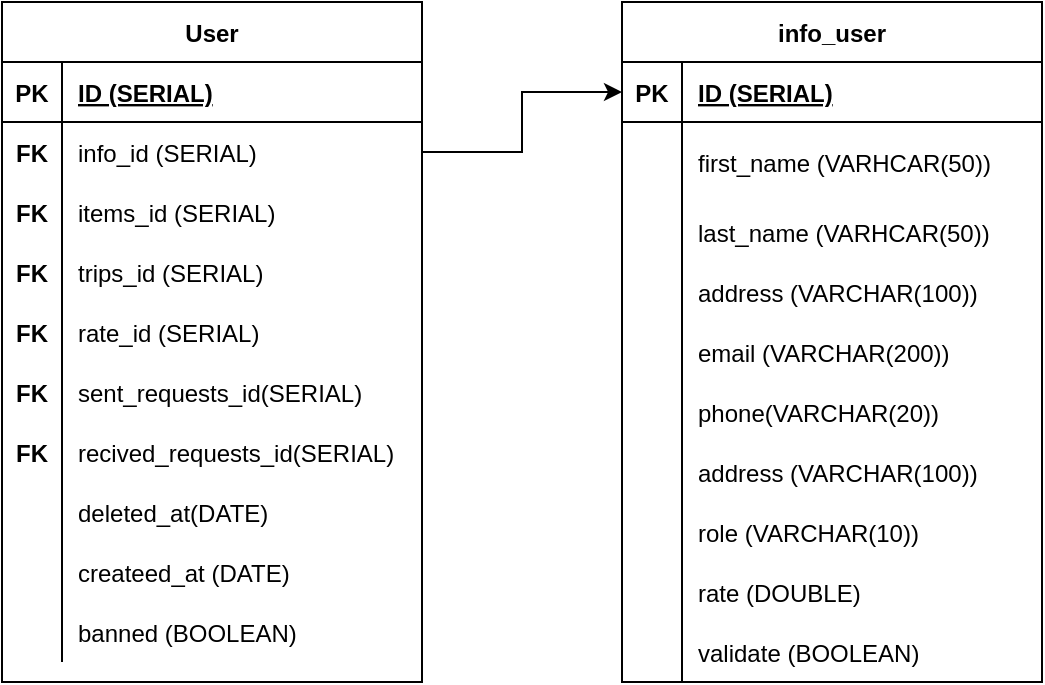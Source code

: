 <mxfile version="14.5.1" type="device"><diagram id="dooihBv6076OInGhKnZR" name="Page-1"><mxGraphModel dx="1422" dy="811" grid="1" gridSize="10" guides="1" tooltips="1" connect="1" arrows="1" fold="1" page="1" pageScale="1" pageWidth="850" pageHeight="1100" math="0" shadow="0"><root><mxCell id="0"/><mxCell id="1" parent="0"/><mxCell id="xve9s4RwpOlImyDSFcnA-1" value="User" style="shape=table;startSize=30;container=1;collapsible=1;childLayout=tableLayout;fixedRows=1;rowLines=0;fontStyle=1;align=center;resizeLast=1;" vertex="1" parent="1"><mxGeometry x="100" y="90" width="210" height="340" as="geometry"/></mxCell><mxCell id="xve9s4RwpOlImyDSFcnA-2" value="" style="shape=partialRectangle;collapsible=0;dropTarget=0;pointerEvents=0;fillColor=none;top=0;left=0;bottom=1;right=0;points=[[0,0.5],[1,0.5]];portConstraint=eastwest;" vertex="1" parent="xve9s4RwpOlImyDSFcnA-1"><mxGeometry y="30" width="210" height="30" as="geometry"/></mxCell><mxCell id="xve9s4RwpOlImyDSFcnA-3" value="PK" style="shape=partialRectangle;connectable=0;fillColor=none;top=0;left=0;bottom=0;right=0;fontStyle=1;overflow=hidden;" vertex="1" parent="xve9s4RwpOlImyDSFcnA-2"><mxGeometry width="30" height="30" as="geometry"/></mxCell><mxCell id="xve9s4RwpOlImyDSFcnA-4" value="ID (SERIAL)" style="shape=partialRectangle;connectable=0;fillColor=none;top=0;left=0;bottom=0;right=0;align=left;spacingLeft=6;fontStyle=5;overflow=hidden;" vertex="1" parent="xve9s4RwpOlImyDSFcnA-2"><mxGeometry x="30" width="180" height="30" as="geometry"/></mxCell><mxCell id="xve9s4RwpOlImyDSFcnA-5" value="" style="shape=partialRectangle;collapsible=0;dropTarget=0;pointerEvents=0;fillColor=none;top=0;left=0;bottom=0;right=0;points=[[0,0.5],[1,0.5]];portConstraint=eastwest;" vertex="1" parent="xve9s4RwpOlImyDSFcnA-1"><mxGeometry y="60" width="210" height="30" as="geometry"/></mxCell><mxCell id="xve9s4RwpOlImyDSFcnA-6" value="FK" style="shape=partialRectangle;connectable=0;fillColor=none;top=0;left=0;bottom=0;right=0;editable=1;overflow=hidden;fontStyle=1" vertex="1" parent="xve9s4RwpOlImyDSFcnA-5"><mxGeometry width="30" height="30" as="geometry"/></mxCell><mxCell id="xve9s4RwpOlImyDSFcnA-7" value="info_id (SERIAL)" style="shape=partialRectangle;connectable=0;fillColor=none;top=0;left=0;bottom=0;right=0;align=left;spacingLeft=6;overflow=hidden;" vertex="1" parent="xve9s4RwpOlImyDSFcnA-5"><mxGeometry x="30" width="180" height="30" as="geometry"/></mxCell><mxCell id="xve9s4RwpOlImyDSFcnA-106" value="" style="shape=partialRectangle;collapsible=0;dropTarget=0;pointerEvents=0;fillColor=none;top=0;left=0;bottom=0;right=0;points=[[0,0.5],[1,0.5]];portConstraint=eastwest;" vertex="1" parent="xve9s4RwpOlImyDSFcnA-1"><mxGeometry y="90" width="210" height="30" as="geometry"/></mxCell><mxCell id="xve9s4RwpOlImyDSFcnA-107" value="FK" style="shape=partialRectangle;connectable=0;fillColor=none;top=0;left=0;bottom=0;right=0;editable=1;overflow=hidden;fontStyle=1" vertex="1" parent="xve9s4RwpOlImyDSFcnA-106"><mxGeometry width="30" height="30" as="geometry"/></mxCell><mxCell id="xve9s4RwpOlImyDSFcnA-108" value="items_id (SERIAL)" style="shape=partialRectangle;connectable=0;fillColor=none;top=0;left=0;bottom=0;right=0;align=left;spacingLeft=6;overflow=hidden;" vertex="1" parent="xve9s4RwpOlImyDSFcnA-106"><mxGeometry x="30" width="180" height="30" as="geometry"/></mxCell><mxCell id="xve9s4RwpOlImyDSFcnA-71" value="" style="shape=partialRectangle;collapsible=0;dropTarget=0;pointerEvents=0;fillColor=none;top=0;left=0;bottom=0;right=0;points=[[0,0.5],[1,0.5]];portConstraint=eastwest;" vertex="1" parent="xve9s4RwpOlImyDSFcnA-1"><mxGeometry y="120" width="210" height="30" as="geometry"/></mxCell><mxCell id="xve9s4RwpOlImyDSFcnA-72" value="FK" style="shape=partialRectangle;connectable=0;fillColor=none;top=0;left=0;bottom=0;right=0;editable=1;overflow=hidden;fontStyle=1" vertex="1" parent="xve9s4RwpOlImyDSFcnA-71"><mxGeometry width="30" height="30" as="geometry"/></mxCell><mxCell id="xve9s4RwpOlImyDSFcnA-73" value="trips_id (SERIAL)" style="shape=partialRectangle;connectable=0;fillColor=none;top=0;left=0;bottom=0;right=0;align=left;spacingLeft=6;overflow=hidden;" vertex="1" parent="xve9s4RwpOlImyDSFcnA-71"><mxGeometry x="30" width="180" height="30" as="geometry"/></mxCell><mxCell id="xve9s4RwpOlImyDSFcnA-112" value="" style="shape=partialRectangle;collapsible=0;dropTarget=0;pointerEvents=0;fillColor=none;top=0;left=0;bottom=0;right=0;points=[[0,0.5],[1,0.5]];portConstraint=eastwest;" vertex="1" parent="xve9s4RwpOlImyDSFcnA-1"><mxGeometry y="150" width="210" height="30" as="geometry"/></mxCell><mxCell id="xve9s4RwpOlImyDSFcnA-113" value="FK" style="shape=partialRectangle;connectable=0;fillColor=none;top=0;left=0;bottom=0;right=0;editable=1;overflow=hidden;fontStyle=1" vertex="1" parent="xve9s4RwpOlImyDSFcnA-112"><mxGeometry width="30" height="30" as="geometry"/></mxCell><mxCell id="xve9s4RwpOlImyDSFcnA-114" value="rate_id (SERIAL)" style="shape=partialRectangle;connectable=0;fillColor=none;top=0;left=0;bottom=0;right=0;align=left;spacingLeft=6;overflow=hidden;" vertex="1" parent="xve9s4RwpOlImyDSFcnA-112"><mxGeometry x="30" width="180" height="30" as="geometry"/></mxCell><mxCell id="xve9s4RwpOlImyDSFcnA-169" value="" style="shape=partialRectangle;collapsible=0;dropTarget=0;pointerEvents=0;fillColor=none;top=0;left=0;bottom=0;right=0;points=[[0,0.5],[1,0.5]];portConstraint=eastwest;" vertex="1" parent="xve9s4RwpOlImyDSFcnA-1"><mxGeometry y="180" width="210" height="30" as="geometry"/></mxCell><mxCell id="xve9s4RwpOlImyDSFcnA-170" value="FK" style="shape=partialRectangle;connectable=0;fillColor=none;top=0;left=0;bottom=0;right=0;editable=1;overflow=hidden;fontStyle=1" vertex="1" parent="xve9s4RwpOlImyDSFcnA-169"><mxGeometry width="30" height="30" as="geometry"/></mxCell><mxCell id="xve9s4RwpOlImyDSFcnA-171" value="sent_requests_id(SERIAL)" style="shape=partialRectangle;connectable=0;fillColor=none;top=0;left=0;bottom=0;right=0;align=left;spacingLeft=6;overflow=hidden;" vertex="1" parent="xve9s4RwpOlImyDSFcnA-169"><mxGeometry x="30" width="180" height="30" as="geometry"/></mxCell><mxCell id="xve9s4RwpOlImyDSFcnA-200" value="" style="shape=partialRectangle;collapsible=0;dropTarget=0;pointerEvents=0;fillColor=none;top=0;left=0;bottom=0;right=0;points=[[0,0.5],[1,0.5]];portConstraint=eastwest;" vertex="1" parent="xve9s4RwpOlImyDSFcnA-1"><mxGeometry y="210" width="210" height="30" as="geometry"/></mxCell><mxCell id="xve9s4RwpOlImyDSFcnA-201" value="FK" style="shape=partialRectangle;connectable=0;fillColor=none;top=0;left=0;bottom=0;right=0;editable=1;overflow=hidden;fontStyle=1" vertex="1" parent="xve9s4RwpOlImyDSFcnA-200"><mxGeometry width="30" height="30" as="geometry"/></mxCell><mxCell id="xve9s4RwpOlImyDSFcnA-202" value="recived_requests_id(SERIAL)" style="shape=partialRectangle;connectable=0;fillColor=none;top=0;left=0;bottom=0;right=0;align=left;spacingLeft=6;overflow=hidden;" vertex="1" parent="xve9s4RwpOlImyDSFcnA-200"><mxGeometry x="30" width="180" height="30" as="geometry"/></mxCell><mxCell id="xve9s4RwpOlImyDSFcnA-11" value="" style="shape=partialRectangle;collapsible=0;dropTarget=0;pointerEvents=0;fillColor=none;top=0;left=0;bottom=0;right=0;points=[[0,0.5],[1,0.5]];portConstraint=eastwest;" vertex="1" parent="xve9s4RwpOlImyDSFcnA-1"><mxGeometry y="240" width="210" height="30" as="geometry"/></mxCell><mxCell id="xve9s4RwpOlImyDSFcnA-12" value="" style="shape=partialRectangle;connectable=0;fillColor=none;top=0;left=0;bottom=0;right=0;editable=1;overflow=hidden;" vertex="1" parent="xve9s4RwpOlImyDSFcnA-11"><mxGeometry width="30" height="30" as="geometry"/></mxCell><mxCell id="xve9s4RwpOlImyDSFcnA-13" value="deleted_at(DATE)" style="shape=partialRectangle;connectable=0;fillColor=none;top=0;left=0;bottom=0;right=0;align=left;spacingLeft=6;overflow=hidden;" vertex="1" parent="xve9s4RwpOlImyDSFcnA-11"><mxGeometry x="30" width="180" height="30" as="geometry"/></mxCell><mxCell id="xve9s4RwpOlImyDSFcnA-8" value="" style="shape=partialRectangle;collapsible=0;dropTarget=0;pointerEvents=0;fillColor=none;top=0;left=0;bottom=0;right=0;points=[[0,0.5],[1,0.5]];portConstraint=eastwest;" vertex="1" parent="xve9s4RwpOlImyDSFcnA-1"><mxGeometry y="270" width="210" height="30" as="geometry"/></mxCell><mxCell id="xve9s4RwpOlImyDSFcnA-9" value="" style="shape=partialRectangle;connectable=0;fillColor=none;top=0;left=0;bottom=0;right=0;editable=1;overflow=hidden;" vertex="1" parent="xve9s4RwpOlImyDSFcnA-8"><mxGeometry width="30" height="30" as="geometry"/></mxCell><mxCell id="xve9s4RwpOlImyDSFcnA-10" value="createed_at (DATE)" style="shape=partialRectangle;connectable=0;fillColor=none;top=0;left=0;bottom=0;right=0;align=left;spacingLeft=6;overflow=hidden;" vertex="1" parent="xve9s4RwpOlImyDSFcnA-8"><mxGeometry x="30" width="180" height="30" as="geometry"/></mxCell><mxCell id="xve9s4RwpOlImyDSFcnA-137" value="" style="shape=partialRectangle;collapsible=0;dropTarget=0;pointerEvents=0;fillColor=none;top=0;left=0;bottom=0;right=0;points=[[0,0.5],[1,0.5]];portConstraint=eastwest;" vertex="1" parent="xve9s4RwpOlImyDSFcnA-1"><mxGeometry y="300" width="210" height="30" as="geometry"/></mxCell><mxCell id="xve9s4RwpOlImyDSFcnA-138" value="" style="shape=partialRectangle;connectable=0;fillColor=none;top=0;left=0;bottom=0;right=0;editable=1;overflow=hidden;" vertex="1" parent="xve9s4RwpOlImyDSFcnA-137"><mxGeometry width="30" height="30" as="geometry"/></mxCell><mxCell id="xve9s4RwpOlImyDSFcnA-139" value="banned (BOOLEAN)" style="shape=partialRectangle;connectable=0;fillColor=none;top=0;left=0;bottom=0;right=0;align=left;spacingLeft=6;overflow=hidden;" vertex="1" parent="xve9s4RwpOlImyDSFcnA-137"><mxGeometry x="30" width="180" height="30" as="geometry"/></mxCell><mxCell id="xve9s4RwpOlImyDSFcnA-14" value="info_user" style="shape=table;startSize=30;container=1;collapsible=1;childLayout=tableLayout;fixedRows=1;rowLines=0;fontStyle=1;align=center;resizeLast=1;" vertex="1" parent="1"><mxGeometry x="410" y="90" width="210" height="340" as="geometry"/></mxCell><mxCell id="xve9s4RwpOlImyDSFcnA-15" value="" style="shape=partialRectangle;collapsible=0;dropTarget=0;pointerEvents=0;fillColor=none;top=0;left=0;bottom=1;right=0;points=[[0,0.5],[1,0.5]];portConstraint=eastwest;" vertex="1" parent="xve9s4RwpOlImyDSFcnA-14"><mxGeometry y="30" width="210" height="30" as="geometry"/></mxCell><mxCell id="xve9s4RwpOlImyDSFcnA-16" value="PK" style="shape=partialRectangle;connectable=0;fillColor=none;top=0;left=0;bottom=0;right=0;fontStyle=1;overflow=hidden;" vertex="1" parent="xve9s4RwpOlImyDSFcnA-15"><mxGeometry width="30" height="30" as="geometry"/></mxCell><mxCell id="xve9s4RwpOlImyDSFcnA-17" value="ID (SERIAL)" style="shape=partialRectangle;connectable=0;fillColor=none;top=0;left=0;bottom=0;right=0;align=left;spacingLeft=6;fontStyle=5;overflow=hidden;" vertex="1" parent="xve9s4RwpOlImyDSFcnA-15"><mxGeometry x="30" width="180" height="30" as="geometry"/></mxCell><mxCell id="xve9s4RwpOlImyDSFcnA-18" value="" style="shape=partialRectangle;collapsible=0;dropTarget=0;pointerEvents=0;fillColor=none;top=0;left=0;bottom=0;right=0;points=[[0,0.5],[1,0.5]];portConstraint=eastwest;" vertex="1" parent="xve9s4RwpOlImyDSFcnA-14"><mxGeometry y="60" width="210" height="40" as="geometry"/></mxCell><mxCell id="xve9s4RwpOlImyDSFcnA-19" value="" style="shape=partialRectangle;connectable=0;fillColor=none;top=0;left=0;bottom=0;right=0;editable=1;overflow=hidden;" vertex="1" parent="xve9s4RwpOlImyDSFcnA-18"><mxGeometry width="30" height="40" as="geometry"/></mxCell><mxCell id="xve9s4RwpOlImyDSFcnA-20" value="first_name (VARHCAR(50))" style="shape=partialRectangle;connectable=0;fillColor=none;top=0;left=0;bottom=0;right=0;align=left;spacingLeft=6;overflow=hidden;" vertex="1" parent="xve9s4RwpOlImyDSFcnA-18"><mxGeometry x="30" width="180" height="40" as="geometry"/></mxCell><mxCell id="xve9s4RwpOlImyDSFcnA-21" value="" style="shape=partialRectangle;collapsible=0;dropTarget=0;pointerEvents=0;fillColor=none;top=0;left=0;bottom=0;right=0;points=[[0,0.5],[1,0.5]];portConstraint=eastwest;" vertex="1" parent="xve9s4RwpOlImyDSFcnA-14"><mxGeometry y="100" width="210" height="30" as="geometry"/></mxCell><mxCell id="xve9s4RwpOlImyDSFcnA-22" value="" style="shape=partialRectangle;connectable=0;fillColor=none;top=0;left=0;bottom=0;right=0;editable=1;overflow=hidden;" vertex="1" parent="xve9s4RwpOlImyDSFcnA-21"><mxGeometry width="30" height="30" as="geometry"/></mxCell><mxCell id="xve9s4RwpOlImyDSFcnA-23" value="last_name (VARHCAR(50))" style="shape=partialRectangle;connectable=0;fillColor=none;top=0;left=0;bottom=0;right=0;align=left;spacingLeft=6;overflow=hidden;" vertex="1" parent="xve9s4RwpOlImyDSFcnA-21"><mxGeometry x="30" width="180" height="30" as="geometry"/></mxCell><mxCell id="xve9s4RwpOlImyDSFcnA-24" value="" style="shape=partialRectangle;collapsible=0;dropTarget=0;pointerEvents=0;fillColor=none;top=0;left=0;bottom=0;right=0;points=[[0,0.5],[1,0.5]];portConstraint=eastwest;" vertex="1" parent="xve9s4RwpOlImyDSFcnA-14"><mxGeometry y="130" width="210" height="30" as="geometry"/></mxCell><mxCell id="xve9s4RwpOlImyDSFcnA-25" value="" style="shape=partialRectangle;connectable=0;fillColor=none;top=0;left=0;bottom=0;right=0;editable=1;overflow=hidden;" vertex="1" parent="xve9s4RwpOlImyDSFcnA-24"><mxGeometry width="30" height="30" as="geometry"/></mxCell><mxCell id="xve9s4RwpOlImyDSFcnA-26" value="address (VARCHAR(100))" style="shape=partialRectangle;connectable=0;fillColor=none;top=0;left=0;bottom=0;right=0;align=left;spacingLeft=6;overflow=hidden;" vertex="1" parent="xve9s4RwpOlImyDSFcnA-24"><mxGeometry x="30" width="180" height="30" as="geometry"/></mxCell><mxCell id="xve9s4RwpOlImyDSFcnA-40" value="" style="shape=partialRectangle;collapsible=0;dropTarget=0;pointerEvents=0;fillColor=none;top=0;left=0;bottom=0;right=0;points=[[0,0.5],[1,0.5]];portConstraint=eastwest;" vertex="1" parent="xve9s4RwpOlImyDSFcnA-14"><mxGeometry y="160" width="210" height="30" as="geometry"/></mxCell><mxCell id="xve9s4RwpOlImyDSFcnA-41" value="" style="shape=partialRectangle;connectable=0;fillColor=none;top=0;left=0;bottom=0;right=0;editable=1;overflow=hidden;" vertex="1" parent="xve9s4RwpOlImyDSFcnA-40"><mxGeometry width="30" height="30" as="geometry"/></mxCell><mxCell id="xve9s4RwpOlImyDSFcnA-42" value="email (VARCHAR(200))" style="shape=partialRectangle;connectable=0;fillColor=none;top=0;left=0;bottom=0;right=0;align=left;spacingLeft=6;overflow=hidden;" vertex="1" parent="xve9s4RwpOlImyDSFcnA-40"><mxGeometry x="30" width="180" height="30" as="geometry"/></mxCell><mxCell id="xve9s4RwpOlImyDSFcnA-43" value="" style="shape=partialRectangle;collapsible=0;dropTarget=0;pointerEvents=0;fillColor=none;top=0;left=0;bottom=0;right=0;points=[[0,0.5],[1,0.5]];portConstraint=eastwest;" vertex="1" parent="xve9s4RwpOlImyDSFcnA-14"><mxGeometry y="190" width="210" height="30" as="geometry"/></mxCell><mxCell id="xve9s4RwpOlImyDSFcnA-44" value="" style="shape=partialRectangle;connectable=0;fillColor=none;top=0;left=0;bottom=0;right=0;editable=1;overflow=hidden;" vertex="1" parent="xve9s4RwpOlImyDSFcnA-43"><mxGeometry width="30" height="30" as="geometry"/></mxCell><mxCell id="xve9s4RwpOlImyDSFcnA-45" value="phone(VARCHAR(20))" style="shape=partialRectangle;connectable=0;fillColor=none;top=0;left=0;bottom=0;right=0;align=left;spacingLeft=6;overflow=hidden;" vertex="1" parent="xve9s4RwpOlImyDSFcnA-43"><mxGeometry x="30" width="180" height="30" as="geometry"/></mxCell><mxCell id="xve9s4RwpOlImyDSFcnA-65" value="" style="shape=partialRectangle;collapsible=0;dropTarget=0;pointerEvents=0;fillColor=none;top=0;left=0;bottom=0;right=0;points=[[0,0.5],[1,0.5]];portConstraint=eastwest;" vertex="1" parent="xve9s4RwpOlImyDSFcnA-14"><mxGeometry y="220" width="210" height="30" as="geometry"/></mxCell><mxCell id="xve9s4RwpOlImyDSFcnA-66" value="" style="shape=partialRectangle;connectable=0;fillColor=none;top=0;left=0;bottom=0;right=0;editable=1;overflow=hidden;" vertex="1" parent="xve9s4RwpOlImyDSFcnA-65"><mxGeometry width="30" height="30" as="geometry"/></mxCell><mxCell id="xve9s4RwpOlImyDSFcnA-67" value="address (VARCHAR(100))" style="shape=partialRectangle;connectable=0;fillColor=none;top=0;left=0;bottom=0;right=0;align=left;spacingLeft=6;overflow=hidden;" vertex="1" parent="xve9s4RwpOlImyDSFcnA-65"><mxGeometry x="30" width="180" height="30" as="geometry"/></mxCell><mxCell id="xve9s4RwpOlImyDSFcnA-68" value="" style="shape=partialRectangle;collapsible=0;dropTarget=0;pointerEvents=0;fillColor=none;top=0;left=0;bottom=0;right=0;points=[[0,0.5],[1,0.5]];portConstraint=eastwest;" vertex="1" parent="xve9s4RwpOlImyDSFcnA-14"><mxGeometry y="250" width="210" height="30" as="geometry"/></mxCell><mxCell id="xve9s4RwpOlImyDSFcnA-69" value="" style="shape=partialRectangle;connectable=0;fillColor=none;top=0;left=0;bottom=0;right=0;editable=1;overflow=hidden;" vertex="1" parent="xve9s4RwpOlImyDSFcnA-68"><mxGeometry width="30" height="30" as="geometry"/></mxCell><mxCell id="xve9s4RwpOlImyDSFcnA-70" value="role (VARCHAR(10))" style="shape=partialRectangle;connectable=0;fillColor=none;top=0;left=0;bottom=0;right=0;align=left;spacingLeft=6;overflow=hidden;" vertex="1" parent="xve9s4RwpOlImyDSFcnA-68"><mxGeometry x="30" width="180" height="30" as="geometry"/></mxCell><mxCell id="xve9s4RwpOlImyDSFcnA-165" value="" style="shape=partialRectangle;collapsible=0;dropTarget=0;pointerEvents=0;fillColor=none;top=0;left=0;bottom=0;right=0;points=[[0,0.5],[1,0.5]];portConstraint=eastwest;" vertex="1" parent="xve9s4RwpOlImyDSFcnA-14"><mxGeometry y="280" width="210" height="30" as="geometry"/></mxCell><mxCell id="xve9s4RwpOlImyDSFcnA-166" value="" style="shape=partialRectangle;connectable=0;fillColor=none;top=0;left=0;bottom=0;right=0;editable=1;overflow=hidden;" vertex="1" parent="xve9s4RwpOlImyDSFcnA-165"><mxGeometry width="30" height="30" as="geometry"/></mxCell><mxCell id="xve9s4RwpOlImyDSFcnA-167" value="rate (DOUBLE)" style="shape=partialRectangle;connectable=0;fillColor=none;top=0;left=0;bottom=0;right=0;align=left;spacingLeft=6;overflow=hidden;" vertex="1" parent="xve9s4RwpOlImyDSFcnA-165"><mxGeometry x="30" width="180" height="30" as="geometry"/></mxCell><mxCell id="xve9s4RwpOlImyDSFcnA-209" value="" style="shape=partialRectangle;collapsible=0;dropTarget=0;pointerEvents=0;fillColor=none;top=0;left=0;bottom=0;right=0;points=[[0,0.5],[1,0.5]];portConstraint=eastwest;" vertex="1" parent="xve9s4RwpOlImyDSFcnA-14"><mxGeometry y="310" width="210" height="30" as="geometry"/></mxCell><mxCell id="xve9s4RwpOlImyDSFcnA-210" value="" style="shape=partialRectangle;connectable=0;fillColor=none;top=0;left=0;bottom=0;right=0;editable=1;overflow=hidden;" vertex="1" parent="xve9s4RwpOlImyDSFcnA-209"><mxGeometry width="30" height="30" as="geometry"/></mxCell><mxCell id="xve9s4RwpOlImyDSFcnA-211" value="validate (BOOLEAN)" style="shape=partialRectangle;connectable=0;fillColor=none;top=0;left=0;bottom=0;right=0;align=left;spacingLeft=6;overflow=hidden;" vertex="1" parent="xve9s4RwpOlImyDSFcnA-209"><mxGeometry x="30" width="180" height="30" as="geometry"/></mxCell><mxCell id="xve9s4RwpOlImyDSFcnA-168" style="edgeStyle=orthogonalEdgeStyle;rounded=0;orthogonalLoop=1;jettySize=auto;html=1;entryX=0;entryY=0.5;entryDx=0;entryDy=0;" edge="1" parent="1" source="xve9s4RwpOlImyDSFcnA-5" target="xve9s4RwpOlImyDSFcnA-15"><mxGeometry relative="1" as="geometry"/></mxCell></root></mxGraphModel></diagram></mxfile>